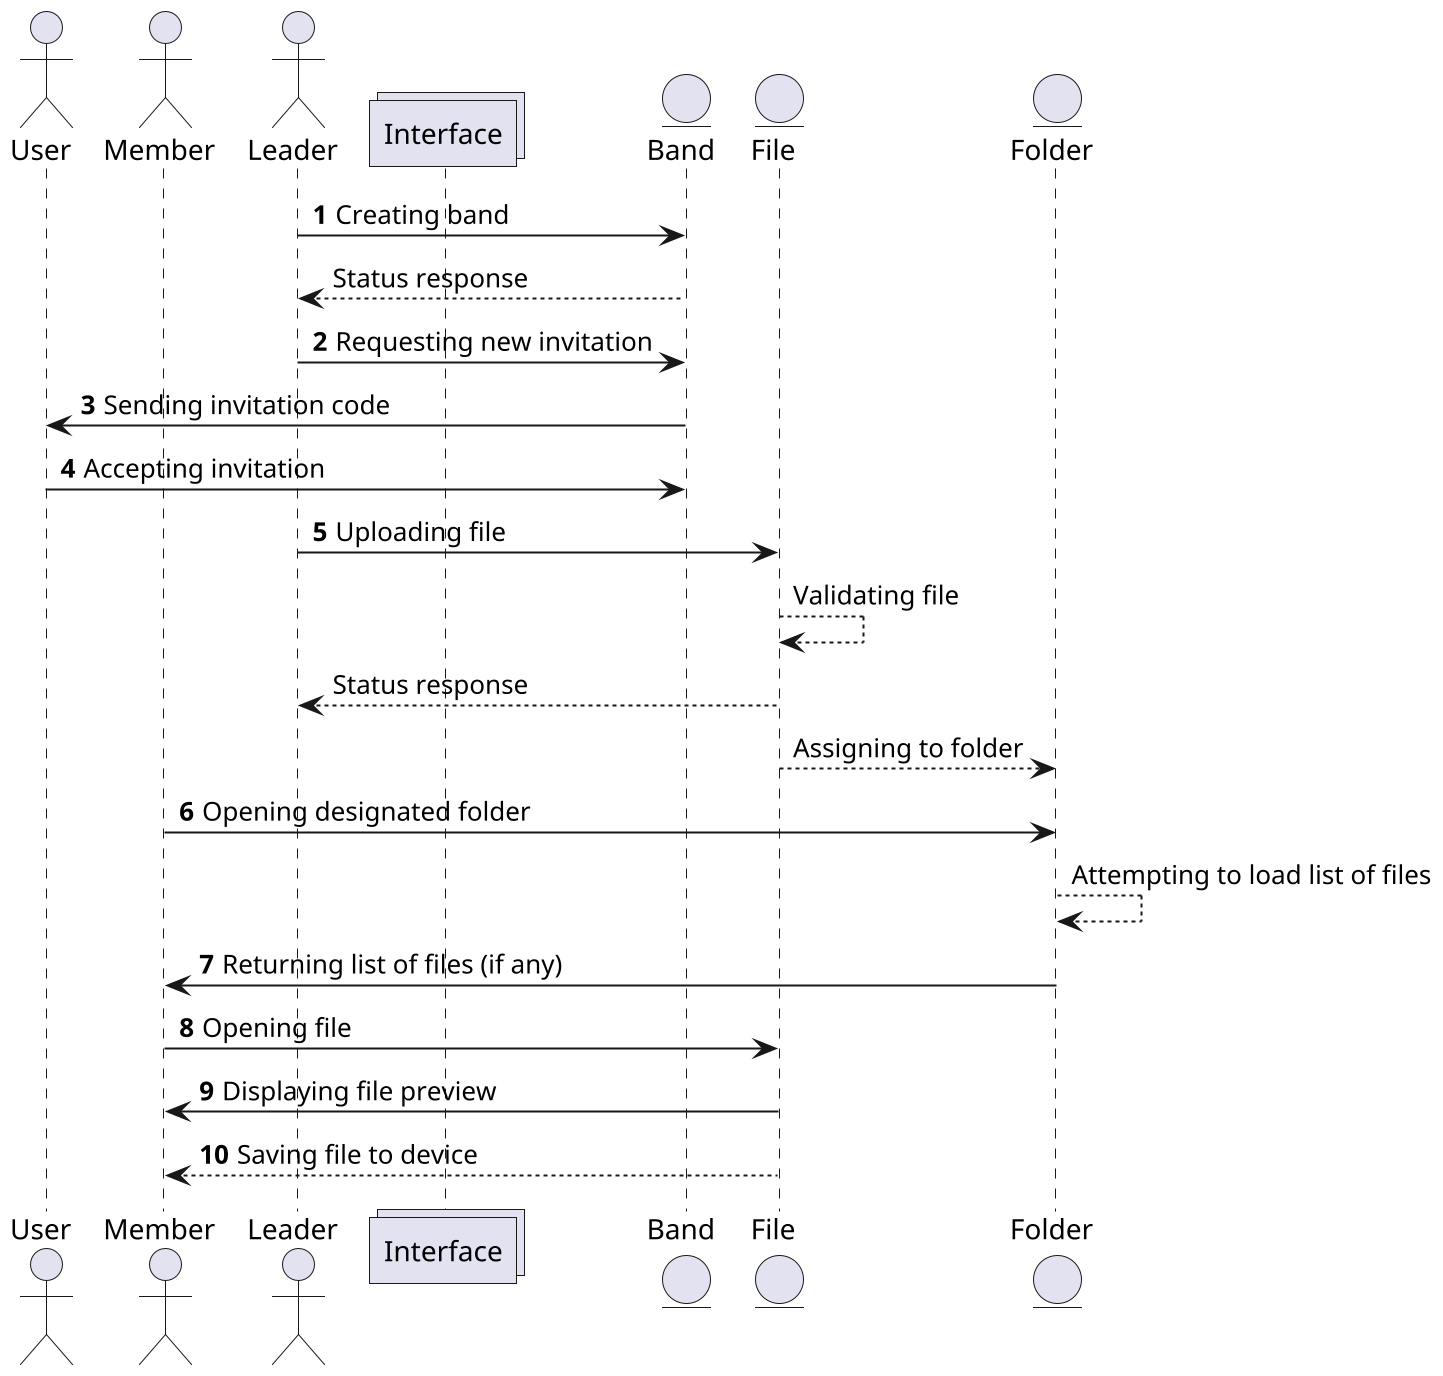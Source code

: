 @startuml Files Sequence 
actor User
actor Member
actor Leader
scale 2
skinparam Monochrome false
collections Interface

entity Band
entity File
entity Folder
autonumber
Leader -> Band : Creating band
autonumber stop
Band --> Leader : Status response
autonumber 2
Leader -> Band : Requesting new invitation
Band -> User : Sending invitation code
User -> Band : Accepting invitation
Leader -> File : Uploading file
autonumber stop
File --> File : Validating file
autonumber stop
File --> Leader : Status response
autonumber stop
File --> Folder : Assigning to folder
autonumber 6
Member -> Folder : Opening designated folder
autonumber stop
Folder --> Folder : Attempting to load list of files
autonumber 7
Folder -> Member : Returning list of files (if any)
Member -> File : Opening file
File -> Member : Displaying file preview
File --> Member : Saving file to device

autonumber stop
@enduml

